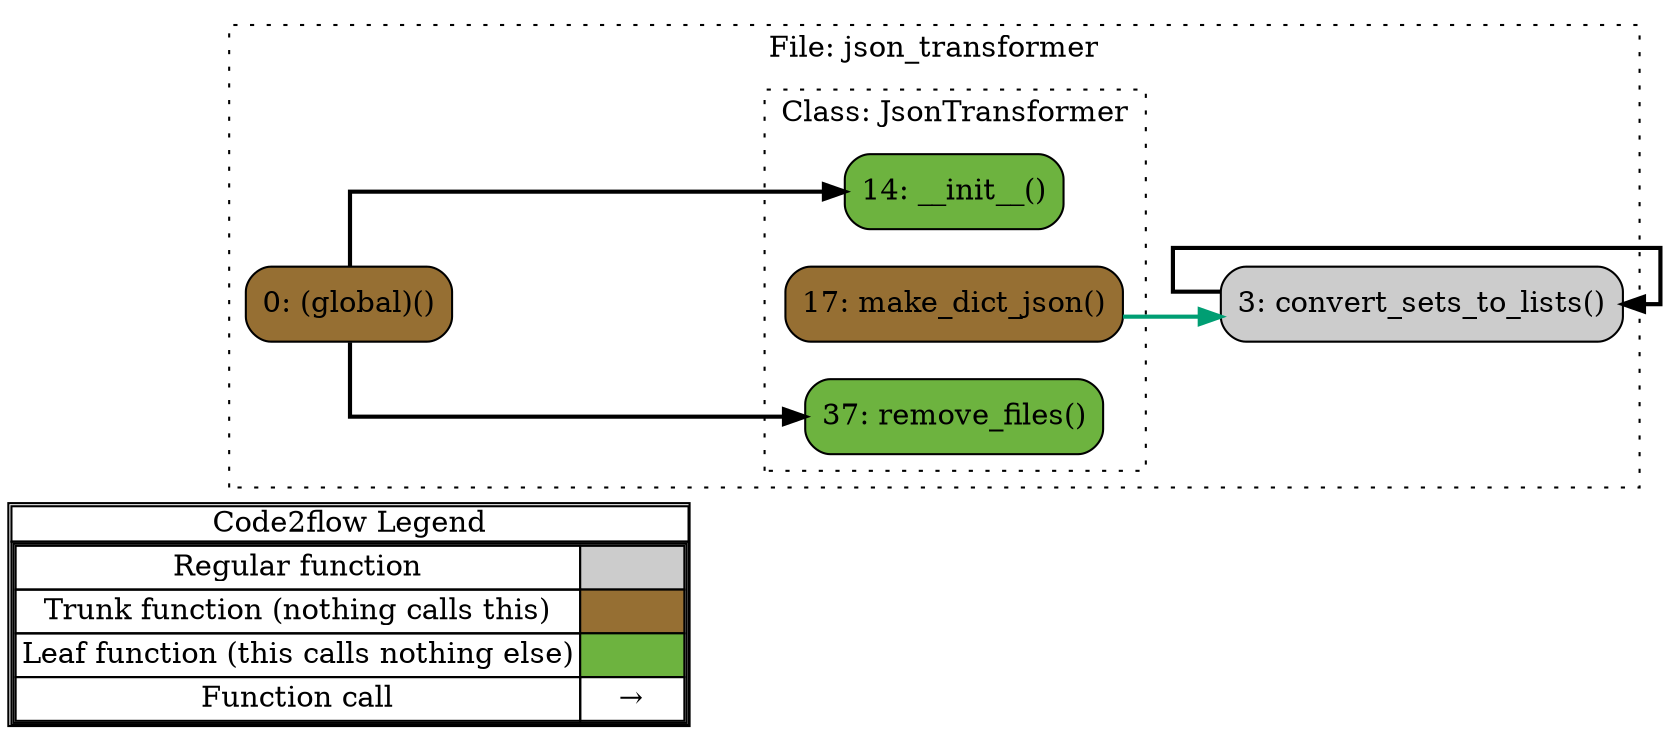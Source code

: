 digraph G {
concentrate=true;
splines="ortho";
rankdir="LR";
subgraph legend{
    rank = min;
    label = "legend";
    Legend [shape=none, margin=0, label = <
        <table cellspacing="0" cellpadding="0" border="1"><tr><td>Code2flow Legend</td></tr><tr><td>
        <table cellspacing="0">
        <tr><td>Regular function</td><td width="50px" bgcolor='#cccccc'></td></tr>
        <tr><td>Trunk function (nothing calls this)</td><td bgcolor='#966F33'></td></tr>
        <tr><td>Leaf function (this calls nothing else)</td><td bgcolor='#6db33f'></td></tr>
        <tr><td>Function call</td><td><font color='black'>&#8594;</font></td></tr>
        </table></td></tr></table>
        >];
}node_e96fe060 [label="0: (global)()" name="json_transformer::(global)" shape="rect" style="rounded,filled" fillcolor="#966F33" ];
node_3653dfc2 [label="14: __init__()" name="json_transformer::JsonTransformer.__init__" shape="rect" style="rounded,filled" fillcolor="#6db33f" ];
node_d1210f4b [label="17: make_dict_json()" name="json_transformer::JsonTransformer.make_dict_json" shape="rect" style="rounded,filled" fillcolor="#966F33" ];
node_f0489360 [label="37: remove_files()" name="json_transformer::JsonTransformer.remove_files" shape="rect" style="rounded,filled" fillcolor="#6db33f" ];
node_ba67bbb8 [label="3: convert_sets_to_lists()" name="json_transformer::convert_sets_to_lists" shape="rect" style="rounded,filled" fillcolor="#cccccc" ];
node_e96fe060 -> node_3653dfc2 [color="#000000" penwidth="2"];
node_e96fe060 -> node_f0489360 [color="#000000" penwidth="2"];
node_d1210f4b -> node_ba67bbb8 [color="#009E73" penwidth="2"];
node_ba67bbb8 -> node_ba67bbb8 [color="#000000" penwidth="2"];
node_ba67bbb8 -> node_ba67bbb8 [color="#000000" penwidth="2"];
subgraph cluster_52b82fd0 {
    node_ba67bbb8 node_e96fe060;
    label="File: json_transformer";
    name="json_transformer";
    style="filled";
    graph[style=dotted];
    subgraph cluster_d5f115ec {
        node_3653dfc2 node_d1210f4b node_f0489360;
        label="Class: JsonTransformer";
        name="JsonTransformer";
        style="filled";
        graph[style=dotted];
    };
};
}
